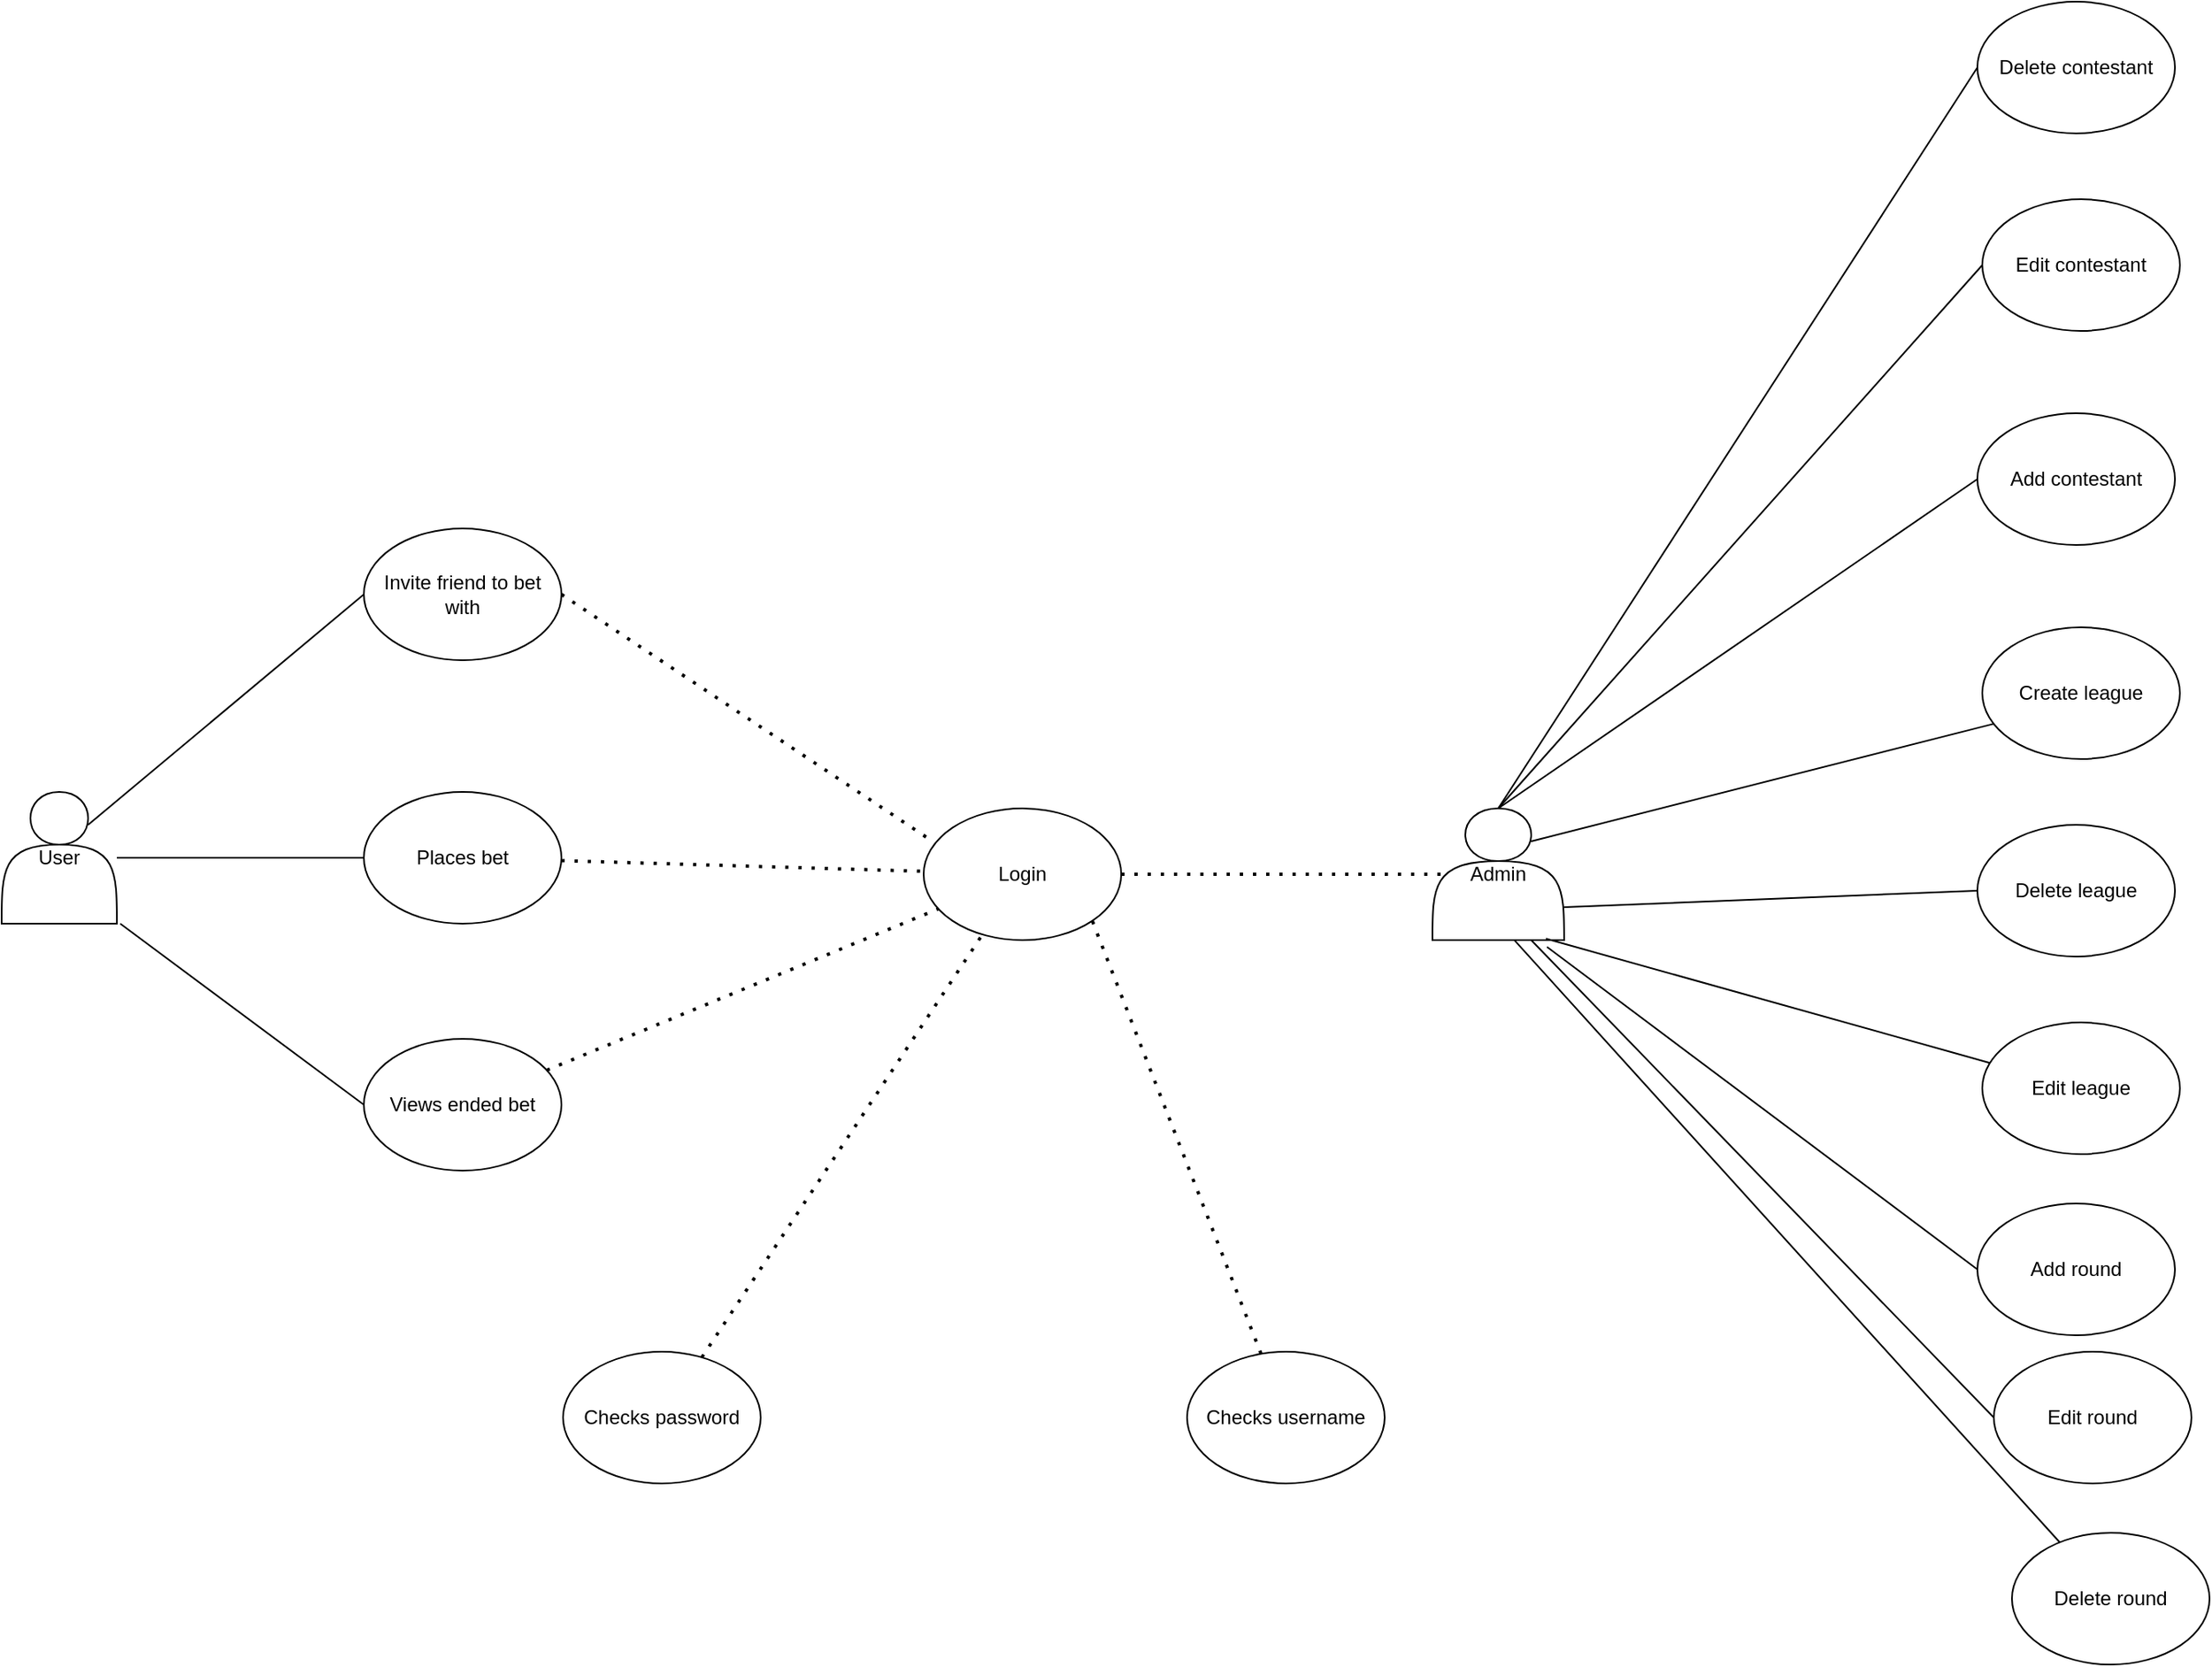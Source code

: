 <mxfile version="14.6.1" type="device"><diagram id="zQuAm8k_bzge0rTV8Hhp" name="Page-1"><mxGraphModel dx="2333" dy="3676" grid="1" gridSize="10" guides="1" tooltips="1" connect="1" arrows="1" fold="1" page="1" pageScale="1" pageWidth="827" pageHeight="1169" math="0" shadow="0"><root><mxCell id="0"/><mxCell id="1" parent="0"/><mxCell id="uuPNjw8ZSNA3cU08fg7L-1" value="User" style="shape=actor;whiteSpace=wrap;html=1;" vertex="1" parent="1"><mxGeometry x="20" y="400" width="70" height="80" as="geometry"/></mxCell><mxCell id="uuPNjw8ZSNA3cU08fg7L-2" value="Invite friend to bet with" style="ellipse;whiteSpace=wrap;html=1;" vertex="1" parent="1"><mxGeometry x="240" y="240" width="120" height="80" as="geometry"/></mxCell><mxCell id="uuPNjw8ZSNA3cU08fg7L-4" value="" style="endArrow=none;html=1;exitX=0.75;exitY=0.25;exitDx=0;exitDy=0;exitPerimeter=0;entryX=0;entryY=0.5;entryDx=0;entryDy=0;" edge="1" parent="1" source="uuPNjw8ZSNA3cU08fg7L-1" target="uuPNjw8ZSNA3cU08fg7L-2"><mxGeometry width="50" height="50" relative="1" as="geometry"><mxPoint x="180" y="450" as="sourcePoint"/><mxPoint x="230" y="400" as="targetPoint"/></mxGeometry></mxCell><mxCell id="uuPNjw8ZSNA3cU08fg7L-5" value="Places bet" style="ellipse;whiteSpace=wrap;html=1;" vertex="1" parent="1"><mxGeometry x="240" y="400" width="120" height="80" as="geometry"/></mxCell><mxCell id="uuPNjw8ZSNA3cU08fg7L-6" value="" style="endArrow=none;html=1;entryX=0;entryY=0.5;entryDx=0;entryDy=0;" edge="1" parent="1" source="uuPNjw8ZSNA3cU08fg7L-1" target="uuPNjw8ZSNA3cU08fg7L-5"><mxGeometry width="50" height="50" relative="1" as="geometry"><mxPoint x="100" y="500" as="sourcePoint"/><mxPoint x="150" y="450" as="targetPoint"/></mxGeometry></mxCell><mxCell id="uuPNjw8ZSNA3cU08fg7L-7" value="Views ended bet" style="ellipse;whiteSpace=wrap;html=1;" vertex="1" parent="1"><mxGeometry x="240" y="550" width="120" height="80" as="geometry"/></mxCell><mxCell id="uuPNjw8ZSNA3cU08fg7L-8" value="" style="endArrow=none;html=1;entryX=0;entryY=0.5;entryDx=0;entryDy=0;exitX=1.029;exitY=1;exitDx=0;exitDy=0;exitPerimeter=0;" edge="1" parent="1" source="uuPNjw8ZSNA3cU08fg7L-1" target="uuPNjw8ZSNA3cU08fg7L-7"><mxGeometry width="50" height="50" relative="1" as="geometry"><mxPoint x="40" y="590" as="sourcePoint"/><mxPoint x="90" y="540" as="targetPoint"/></mxGeometry></mxCell><mxCell id="uuPNjw8ZSNA3cU08fg7L-9" value="Login" style="ellipse;whiteSpace=wrap;html=1;" vertex="1" parent="1"><mxGeometry x="580" y="410" width="120" height="80" as="geometry"/></mxCell><mxCell id="uuPNjw8ZSNA3cU08fg7L-10" value="" style="endArrow=none;dashed=1;html=1;dashPattern=1 3;strokeWidth=2;exitX=1;exitY=0.5;exitDx=0;exitDy=0;entryX=0.033;entryY=0.238;entryDx=0;entryDy=0;entryPerimeter=0;" edge="1" parent="1" source="uuPNjw8ZSNA3cU08fg7L-2" target="uuPNjw8ZSNA3cU08fg7L-9"><mxGeometry width="50" height="50" relative="1" as="geometry"><mxPoint x="480" y="510" as="sourcePoint"/><mxPoint x="530" y="460" as="targetPoint"/></mxGeometry></mxCell><mxCell id="uuPNjw8ZSNA3cU08fg7L-11" value="" style="endArrow=none;dashed=1;html=1;dashPattern=1 3;strokeWidth=2;" edge="1" parent="1" source="uuPNjw8ZSNA3cU08fg7L-5" target="uuPNjw8ZSNA3cU08fg7L-9"><mxGeometry width="50" height="50" relative="1" as="geometry"><mxPoint x="370" y="440" as="sourcePoint"/><mxPoint x="530" y="410" as="targetPoint"/></mxGeometry></mxCell><mxCell id="uuPNjw8ZSNA3cU08fg7L-12" value="" style="endArrow=none;dashed=1;html=1;dashPattern=1 3;strokeWidth=2;" edge="1" parent="1" source="uuPNjw8ZSNA3cU08fg7L-7" target="uuPNjw8ZSNA3cU08fg7L-9"><mxGeometry width="50" height="50" relative="1" as="geometry"><mxPoint x="540" y="570" as="sourcePoint"/><mxPoint x="590" y="520" as="targetPoint"/></mxGeometry></mxCell><mxCell id="uuPNjw8ZSNA3cU08fg7L-13" value="" style="endArrow=none;dashed=1;html=1;dashPattern=1 3;strokeWidth=2;" edge="1" parent="1" source="uuPNjw8ZSNA3cU08fg7L-14" target="uuPNjw8ZSNA3cU08fg7L-9"><mxGeometry width="50" height="50" relative="1" as="geometry"><mxPoint x="420" y="760" as="sourcePoint"/><mxPoint x="670" y="580" as="targetPoint"/></mxGeometry></mxCell><mxCell id="uuPNjw8ZSNA3cU08fg7L-14" value="Checks password" style="ellipse;whiteSpace=wrap;html=1;" vertex="1" parent="1"><mxGeometry x="361" y="740" width="120" height="80" as="geometry"/></mxCell><mxCell id="uuPNjw8ZSNA3cU08fg7L-15" value="Checks username" style="ellipse;whiteSpace=wrap;html=1;" vertex="1" parent="1"><mxGeometry x="740" y="740" width="120" height="80" as="geometry"/></mxCell><mxCell id="uuPNjw8ZSNA3cU08fg7L-16" value="" style="endArrow=none;dashed=1;html=1;dashPattern=1 3;strokeWidth=2;entryX=1;entryY=1;entryDx=0;entryDy=0;" edge="1" parent="1" source="uuPNjw8ZSNA3cU08fg7L-15" target="uuPNjw8ZSNA3cU08fg7L-9"><mxGeometry width="50" height="50" relative="1" as="geometry"><mxPoint x="760" y="710" as="sourcePoint"/><mxPoint x="810" y="660" as="targetPoint"/></mxGeometry></mxCell><mxCell id="uuPNjw8ZSNA3cU08fg7L-17" value="" style="endArrow=none;dashed=1;html=1;dashPattern=1 3;strokeWidth=2;exitX=1;exitY=0.5;exitDx=0;exitDy=0;entryX=0.1;entryY=0.5;entryDx=0;entryDy=0;entryPerimeter=0;" edge="1" parent="1" source="uuPNjw8ZSNA3cU08fg7L-9" target="uuPNjw8ZSNA3cU08fg7L-18"><mxGeometry width="50" height="50" relative="1" as="geometry"><mxPoint x="840" y="510" as="sourcePoint"/><mxPoint x="1000" y="450" as="targetPoint"/></mxGeometry></mxCell><mxCell id="uuPNjw8ZSNA3cU08fg7L-18" value="Admin" style="shape=actor;whiteSpace=wrap;html=1;" vertex="1" parent="1"><mxGeometry x="889" y="410" width="80" height="80" as="geometry"/></mxCell><mxCell id="uuPNjw8ZSNA3cU08fg7L-20" value="Create league" style="ellipse;whiteSpace=wrap;html=1;" vertex="1" parent="1"><mxGeometry x="1223" y="300" width="120" height="80" as="geometry"/></mxCell><mxCell id="uuPNjw8ZSNA3cU08fg7L-21" value="" style="endArrow=none;html=1;entryX=0.06;entryY=0.732;entryDx=0;entryDy=0;entryPerimeter=0;exitX=0.75;exitY=0.25;exitDx=0;exitDy=0;exitPerimeter=0;" edge="1" parent="1" source="uuPNjw8ZSNA3cU08fg7L-18" target="uuPNjw8ZSNA3cU08fg7L-20"><mxGeometry width="50" height="50" relative="1" as="geometry"><mxPoint x="1100" y="560" as="sourcePoint"/><mxPoint x="1150" y="510" as="targetPoint"/></mxGeometry></mxCell><mxCell id="uuPNjw8ZSNA3cU08fg7L-22" value="Delete league" style="ellipse;whiteSpace=wrap;html=1;" vertex="1" parent="1"><mxGeometry x="1220" y="420" width="120" height="80" as="geometry"/></mxCell><mxCell id="uuPNjw8ZSNA3cU08fg7L-23" value="Edit league" style="ellipse;whiteSpace=wrap;html=1;" vertex="1" parent="1"><mxGeometry x="1223" y="540" width="120" height="80" as="geometry"/></mxCell><mxCell id="uuPNjw8ZSNA3cU08fg7L-24" value="" style="endArrow=none;html=1;entryX=0;entryY=0.5;entryDx=0;entryDy=0;exitX=1;exitY=0.75;exitDx=0;exitDy=0;" edge="1" parent="1" source="uuPNjw8ZSNA3cU08fg7L-18" target="uuPNjw8ZSNA3cU08fg7L-22"><mxGeometry width="50" height="50" relative="1" as="geometry"><mxPoint x="1090" y="580" as="sourcePoint"/><mxPoint x="1140" y="530" as="targetPoint"/></mxGeometry></mxCell><mxCell id="uuPNjw8ZSNA3cU08fg7L-25" value="" style="endArrow=none;html=1;exitX=0.862;exitY=0.989;exitDx=0;exitDy=0;exitPerimeter=0;" edge="1" parent="1" source="uuPNjw8ZSNA3cU08fg7L-18" target="uuPNjw8ZSNA3cU08fg7L-23"><mxGeometry width="50" height="50" relative="1" as="geometry"><mxPoint x="1010" y="600" as="sourcePoint"/><mxPoint x="1180" y="650" as="targetPoint"/></mxGeometry></mxCell><mxCell id="uuPNjw8ZSNA3cU08fg7L-26" value="" style="endArrow=none;html=1;exitX=0.5;exitY=0;exitDx=0;exitDy=0;entryX=0;entryY=0.5;entryDx=0;entryDy=0;" edge="1" parent="1" source="uuPNjw8ZSNA3cU08fg7L-18" target="uuPNjw8ZSNA3cU08fg7L-27"><mxGeometry width="50" height="50" relative="1" as="geometry"><mxPoint x="940" y="280" as="sourcePoint"/><mxPoint x="990" y="230" as="targetPoint"/></mxGeometry></mxCell><mxCell id="uuPNjw8ZSNA3cU08fg7L-27" value="Add contestant" style="ellipse;whiteSpace=wrap;html=1;" vertex="1" parent="1"><mxGeometry x="1220" y="170" width="120" height="80" as="geometry"/></mxCell><mxCell id="uuPNjw8ZSNA3cU08fg7L-28" value="Edit contestant" style="ellipse;whiteSpace=wrap;html=1;" vertex="1" parent="1"><mxGeometry x="1223" y="40" width="120" height="80" as="geometry"/></mxCell><mxCell id="uuPNjw8ZSNA3cU08fg7L-29" value="Delete contestant" style="ellipse;whiteSpace=wrap;html=1;" vertex="1" parent="1"><mxGeometry x="1220" y="-80" width="120" height="80" as="geometry"/></mxCell><mxCell id="uuPNjw8ZSNA3cU08fg7L-30" value="" style="endArrow=none;html=1;exitX=0.5;exitY=0;exitDx=0;exitDy=0;entryX=0;entryY=0.5;entryDx=0;entryDy=0;" edge="1" parent="1" source="uuPNjw8ZSNA3cU08fg7L-18" target="uuPNjw8ZSNA3cU08fg7L-28"><mxGeometry width="50" height="50" relative="1" as="geometry"><mxPoint x="940" y="410" as="sourcePoint"/><mxPoint x="990" y="230" as="targetPoint"/></mxGeometry></mxCell><mxCell id="uuPNjw8ZSNA3cU08fg7L-31" value="" style="endArrow=none;html=1;entryX=0;entryY=0.5;entryDx=0;entryDy=0;exitX=0.5;exitY=0;exitDx=0;exitDy=0;" edge="1" parent="1" source="uuPNjw8ZSNA3cU08fg7L-18" target="uuPNjw8ZSNA3cU08fg7L-29"><mxGeometry width="50" height="50" relative="1" as="geometry"><mxPoint x="1020" y="70" as="sourcePoint"/><mxPoint x="1070" y="20" as="targetPoint"/></mxGeometry></mxCell><mxCell id="uuPNjw8ZSNA3cU08fg7L-32" value="Add round" style="ellipse;whiteSpace=wrap;html=1;" vertex="1" parent="1"><mxGeometry x="1220" y="650" width="120" height="80" as="geometry"/></mxCell><mxCell id="uuPNjw8ZSNA3cU08fg7L-33" value="Edit round" style="ellipse;whiteSpace=wrap;html=1;" vertex="1" parent="1"><mxGeometry x="1230" y="740" width="120" height="80" as="geometry"/></mxCell><mxCell id="uuPNjw8ZSNA3cU08fg7L-34" value="Delete round" style="ellipse;whiteSpace=wrap;html=1;" vertex="1" parent="1"><mxGeometry x="1241" y="850" width="120" height="80" as="geometry"/></mxCell><mxCell id="uuPNjw8ZSNA3cU08fg7L-35" value="" style="endArrow=none;html=1;entryX=0;entryY=0.5;entryDx=0;entryDy=0;exitX=0.87;exitY=1.052;exitDx=0;exitDy=0;exitPerimeter=0;" edge="1" parent="1" source="uuPNjw8ZSNA3cU08fg7L-18" target="uuPNjw8ZSNA3cU08fg7L-32"><mxGeometry width="50" height="50" relative="1" as="geometry"><mxPoint x="890" y="640" as="sourcePoint"/><mxPoint x="940" y="590" as="targetPoint"/></mxGeometry></mxCell><mxCell id="uuPNjw8ZSNA3cU08fg7L-36" value="" style="endArrow=none;html=1;entryX=0;entryY=0.5;entryDx=0;entryDy=0;exitX=0.75;exitY=1;exitDx=0;exitDy=0;" edge="1" parent="1" source="uuPNjw8ZSNA3cU08fg7L-18" target="uuPNjw8ZSNA3cU08fg7L-33"><mxGeometry width="50" height="50" relative="1" as="geometry"><mxPoint x="1110" y="850" as="sourcePoint"/><mxPoint x="1160" y="800" as="targetPoint"/></mxGeometry></mxCell><mxCell id="uuPNjw8ZSNA3cU08fg7L-37" value="" style="endArrow=none;html=1;exitX=0.62;exitY=0.998;exitDx=0;exitDy=0;exitPerimeter=0;" edge="1" parent="1" source="uuPNjw8ZSNA3cU08fg7L-18" target="uuPNjw8ZSNA3cU08fg7L-34"><mxGeometry width="50" height="50" relative="1" as="geometry"><mxPoint x="1030" y="910" as="sourcePoint"/><mxPoint x="1080" y="860" as="targetPoint"/></mxGeometry></mxCell></root></mxGraphModel></diagram></mxfile>